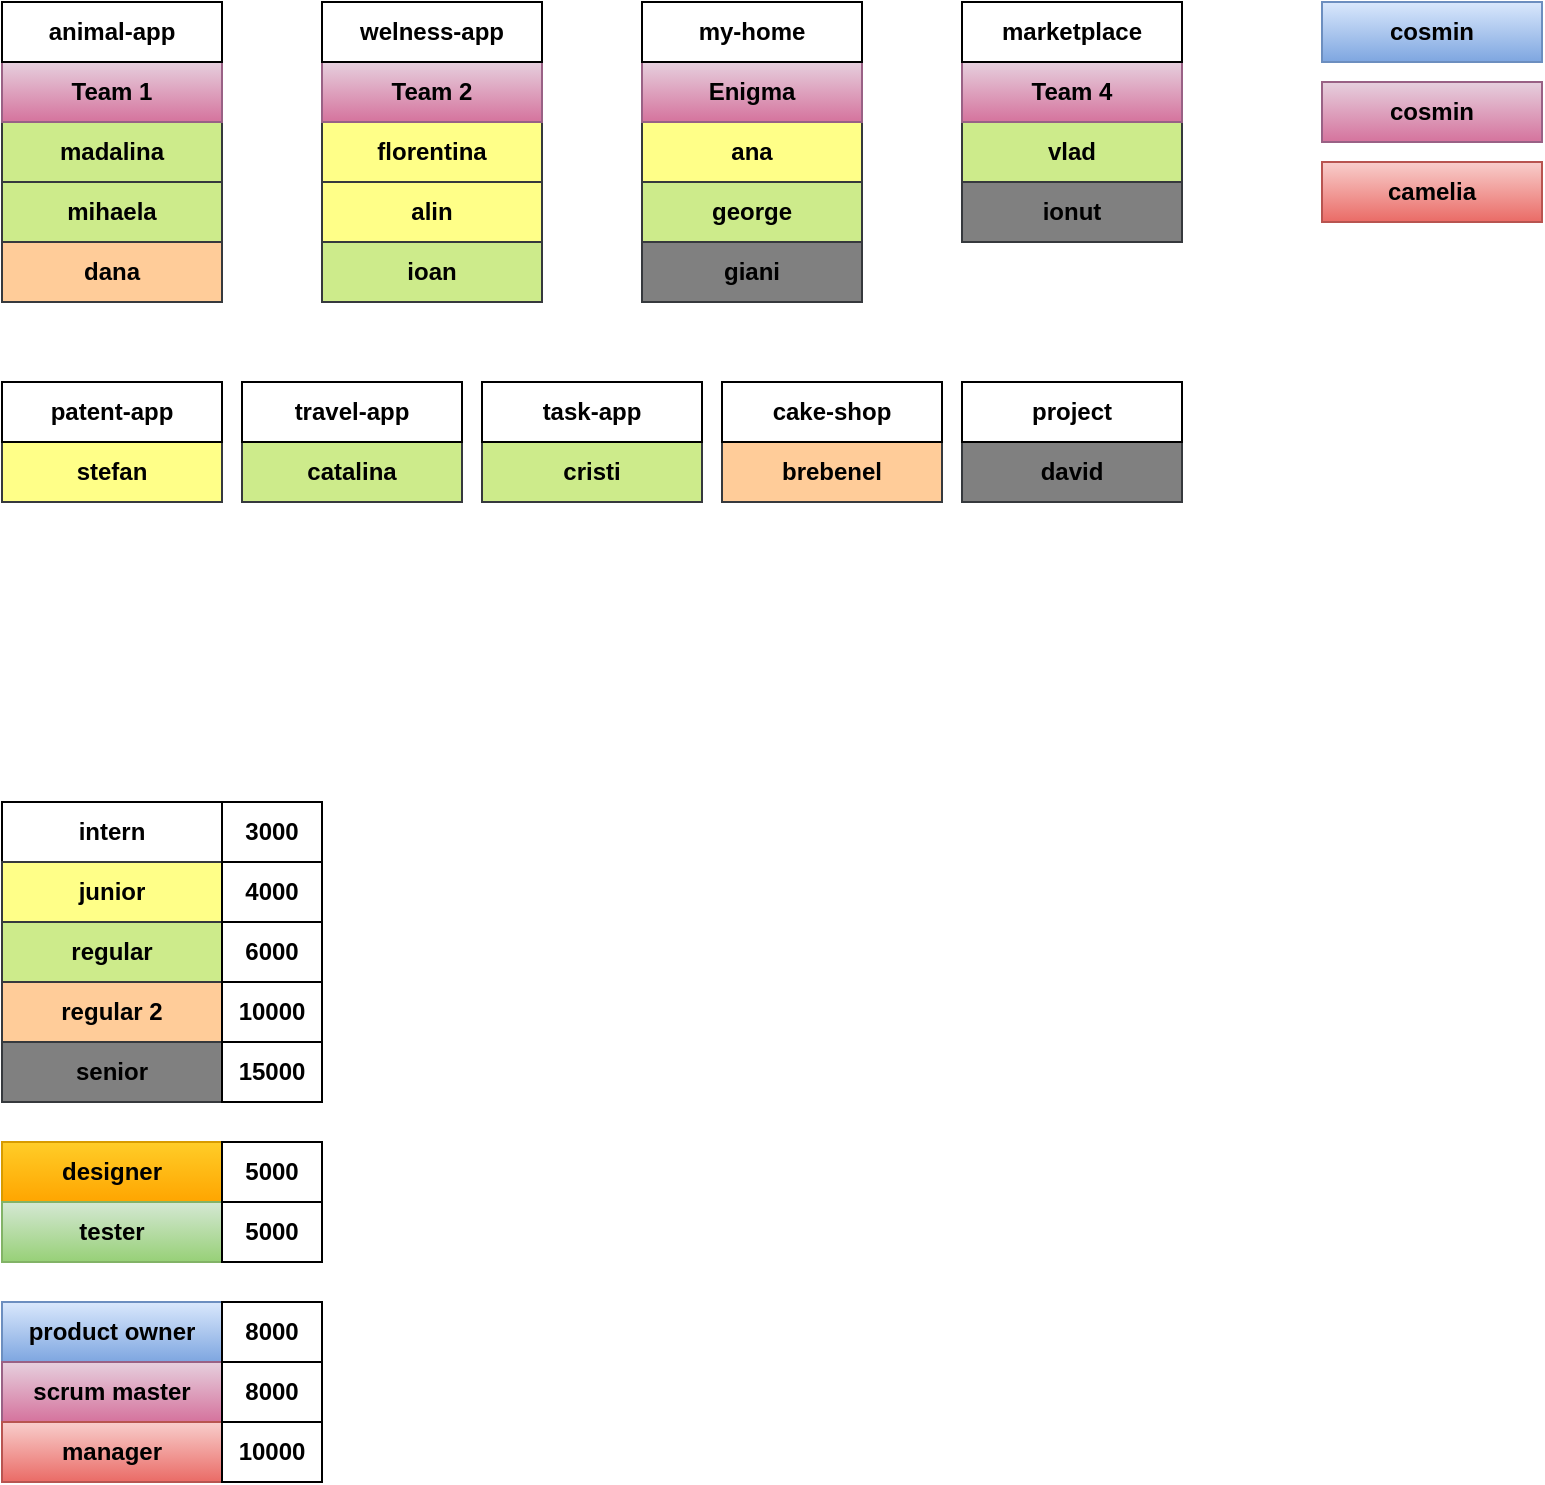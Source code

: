 <mxfile version="14.7.4" type="embed"><diagram id="mBz3AGuGxKc1HoNxblct" name="team"><mxGraphModel dx="966" dy="698" grid="1" gridSize="10" guides="1" tooltips="1" connect="1" arrows="1" fold="1" page="1" pageScale="1" pageWidth="850" pageHeight="1100" math="0" shadow="0"><root><mxCell id="0"/><mxCell id="1" parent="0"/><mxCell id="2" value="intern" style="rounded=0;whiteSpace=wrap;html=1;fontStyle=1" parent="1" vertex="1"><mxGeometry x="10" y="410" width="110" height="30" as="geometry"/></mxCell><mxCell id="3" value="junior" style="rounded=0;whiteSpace=wrap;html=1;fillColor=#ffff88;strokeColor=#36393d;fontStyle=1" parent="1" vertex="1"><mxGeometry x="10" y="440" width="110" height="30" as="geometry"/></mxCell><mxCell id="4" value="senior" style="rounded=0;whiteSpace=wrap;html=1;strokeColor=#36393d;fontStyle=1;fillColor=#808080;" parent="1" vertex="1"><mxGeometry x="10" y="530" width="110" height="30" as="geometry"/></mxCell><mxCell id="5" value="regular" style="rounded=0;whiteSpace=wrap;html=1;fillColor=#cdeb8b;strokeColor=#36393d;fontStyle=1;" parent="1" vertex="1"><mxGeometry x="10" y="470" width="110" height="30" as="geometry"/></mxCell><mxCell id="6" value="regular 2" style="rounded=0;whiteSpace=wrap;html=1;strokeColor=#36393d;fontStyle=1;fillColor=#FFCC99;" parent="1" vertex="1"><mxGeometry x="10" y="500" width="110" height="30" as="geometry"/></mxCell><mxCell id="7" value="madalina" style="rounded=0;whiteSpace=wrap;html=1;fillColor=#cdeb8b;strokeColor=#36393d;fontStyle=1;" parent="1" vertex="1"><mxGeometry x="10" y="70" width="110" height="30" as="geometry"/></mxCell><mxCell id="8" value="mihaela" style="rounded=0;whiteSpace=wrap;html=1;fillColor=#cdeb8b;strokeColor=#36393d;fontStyle=1;" parent="1" vertex="1"><mxGeometry x="10" y="100" width="110" height="30" as="geometry"/></mxCell><mxCell id="9" value="dana" style="rounded=0;whiteSpace=wrap;html=1;strokeColor=#36393d;fontStyle=1;fillColor=#FFCC99;" parent="1" vertex="1"><mxGeometry x="10" y="130" width="110" height="30" as="geometry"/></mxCell><mxCell id="10" value="florentina" style="rounded=0;whiteSpace=wrap;html=1;fillColor=#ffff88;strokeColor=#36393d;fontStyle=1" parent="1" vertex="1"><mxGeometry x="170" y="70" width="110" height="30" as="geometry"/></mxCell><mxCell id="11" value="ioan" style="rounded=0;whiteSpace=wrap;html=1;fillColor=#cdeb8b;strokeColor=#36393d;fontStyle=1;" parent="1" vertex="1"><mxGeometry x="170" y="130" width="110" height="30" as="geometry"/></mxCell><mxCell id="12" value="alin" style="rounded=0;whiteSpace=wrap;html=1;fillColor=#ffff88;strokeColor=#36393d;fontStyle=1" parent="1" vertex="1"><mxGeometry x="170" y="100" width="110" height="30" as="geometry"/></mxCell><mxCell id="13" value="giani" style="rounded=0;whiteSpace=wrap;html=1;strokeColor=#36393d;fontStyle=1;fillColor=#808080;" parent="1" vertex="1"><mxGeometry x="330" y="130" width="110" height="30" as="geometry"/></mxCell><mxCell id="14" value="george" style="rounded=0;whiteSpace=wrap;html=1;fillColor=#cdeb8b;strokeColor=#36393d;fontStyle=1;" parent="1" vertex="1"><mxGeometry x="330" y="100" width="110" height="30" as="geometry"/></mxCell><mxCell id="15" value="ana" style="rounded=0;whiteSpace=wrap;html=1;fillColor=#ffff88;strokeColor=#36393d;fontStyle=1" parent="1" vertex="1"><mxGeometry x="330" y="70" width="110" height="30" as="geometry"/></mxCell><mxCell id="16" value="ionut" style="rounded=0;whiteSpace=wrap;html=1;strokeColor=#36393d;fontStyle=1;fillColor=#808080;" parent="1" vertex="1"><mxGeometry x="490" y="100" width="110" height="30" as="geometry"/></mxCell><mxCell id="17" value="vlad" style="rounded=0;whiteSpace=wrap;html=1;fillColor=#cdeb8b;strokeColor=#36393d;fontStyle=1;" parent="1" vertex="1"><mxGeometry x="490" y="70" width="110" height="30" as="geometry"/></mxCell><mxCell id="18" value="Team 1" style="rounded=0;whiteSpace=wrap;html=1;fontStyle=1;gradientColor=#d5739d;fillColor=#e6d0de;strokeColor=#996185;" parent="1" vertex="1"><mxGeometry x="10" y="40" width="110" height="30" as="geometry"/></mxCell><mxCell id="19" value="Team 2" style="rounded=0;whiteSpace=wrap;html=1;fontStyle=1;gradientColor=#d5739d;fillColor=#e6d0de;strokeColor=#996185;" parent="1" vertex="1"><mxGeometry x="170" y="40" width="110" height="30" as="geometry"/></mxCell><mxCell id="20" value="Team 3" style="rounded=0;whiteSpace=wrap;html=1;fontStyle=1;gradientColor=#d5739d;fillColor=#e6d0de;strokeColor=#996185;" parent="1" vertex="1"><mxGeometry x="330" y="40" width="110" height="30" as="geometry"/></mxCell><mxCell id="21" value="Team 4" style="rounded=0;whiteSpace=wrap;html=1;fontStyle=1;gradientColor=#d5739d;fillColor=#e6d0de;strokeColor=#996185;" parent="1" vertex="1"><mxGeometry x="490" y="40" width="110" height="30" as="geometry"/></mxCell><mxCell id="22" value="project" style="rounded=0;whiteSpace=wrap;html=1;fontStyle=1" parent="1" vertex="1"><mxGeometry x="10" y="10" width="110" height="30" as="geometry"/></mxCell><mxCell id="23" value="project" style="rounded=0;whiteSpace=wrap;html=1;fontStyle=1" parent="1" vertex="1"><mxGeometry x="170" y="10" width="110" height="30" as="geometry"/></mxCell><mxCell id="24" value="project" style="rounded=0;whiteSpace=wrap;html=1;fontStyle=1" parent="1" vertex="1"><mxGeometry x="330" y="10" width="110" height="30" as="geometry"/></mxCell><mxCell id="25" value="project" style="rounded=0;whiteSpace=wrap;html=1;fontStyle=1" parent="1" vertex="1"><mxGeometry x="490" y="10" width="110" height="30" as="geometry"/></mxCell><mxCell id="26" value="" style="group" parent="1" vertex="1" connectable="0"><mxGeometry x="10" y="200" width="110" height="60" as="geometry"/></mxCell><mxCell id="27" value="stefan" style="rounded=0;whiteSpace=wrap;html=1;fillColor=#ffff88;strokeColor=#36393d;fontStyle=1" parent="26" vertex="1"><mxGeometry y="30" width="110" height="30" as="geometry"/></mxCell><mxCell id="28" value="project" style="rounded=0;whiteSpace=wrap;html=1;fontStyle=1" parent="26" vertex="1"><mxGeometry width="110" height="30" as="geometry"/></mxCell><mxCell id="29" value="" style="group" parent="1" vertex="1" connectable="0"><mxGeometry x="130" y="200" width="110" height="60" as="geometry"/></mxCell><mxCell id="30" value="catalina" style="rounded=0;whiteSpace=wrap;html=1;fillColor=#cdeb8b;strokeColor=#36393d;fontStyle=1;" parent="29" vertex="1"><mxGeometry y="30" width="110" height="30" as="geometry"/></mxCell><mxCell id="31" value="project" style="rounded=0;whiteSpace=wrap;html=1;fontStyle=1" parent="29" vertex="1"><mxGeometry width="110" height="30" as="geometry"/></mxCell><mxCell id="32" value="" style="group" parent="1" vertex="1" connectable="0"><mxGeometry x="250" y="200" width="110" height="60" as="geometry"/></mxCell><mxCell id="33" value="cristi" style="rounded=0;whiteSpace=wrap;html=1;fillColor=#cdeb8b;strokeColor=#36393d;fontStyle=1;" parent="32" vertex="1"><mxGeometry y="30" width="110" height="30" as="geometry"/></mxCell><mxCell id="34" value="project" style="rounded=0;whiteSpace=wrap;html=1;fontStyle=1" parent="32" vertex="1"><mxGeometry width="110" height="30" as="geometry"/></mxCell><mxCell id="35" value="" style="group" parent="1" vertex="1" connectable="0"><mxGeometry x="370" y="200" width="110" height="60" as="geometry"/></mxCell><mxCell id="36" value="brebenel" style="rounded=0;whiteSpace=wrap;html=1;strokeColor=#36393d;fontStyle=1;fillColor=#FFCC99;" parent="35" vertex="1"><mxGeometry y="30" width="110" height="30" as="geometry"/></mxCell><mxCell id="37" value="project" style="rounded=0;whiteSpace=wrap;html=1;fontStyle=1" parent="35" vertex="1"><mxGeometry width="110" height="30" as="geometry"/></mxCell><mxCell id="38" value="" style="group" parent="1" vertex="1" connectable="0"><mxGeometry x="490" y="200" width="110" height="60" as="geometry"/></mxCell><mxCell id="39" value="david" style="rounded=0;whiteSpace=wrap;html=1;strokeColor=#36393d;fontStyle=1;fillColor=#808080;" parent="38" vertex="1"><mxGeometry y="30" width="110" height="30" as="geometry"/></mxCell><mxCell id="40" value="project" style="rounded=0;whiteSpace=wrap;html=1;fontStyle=1" parent="38" vertex="1"><mxGeometry width="110" height="30" as="geometry"/></mxCell><mxCell id="41" value="3000" style="rounded=0;whiteSpace=wrap;html=1;fontStyle=1" parent="1" vertex="1"><mxGeometry x="120" y="410" width="50" height="30" as="geometry"/></mxCell><mxCell id="42" value="4000" style="rounded=0;whiteSpace=wrap;html=1;fontStyle=1" parent="1" vertex="1"><mxGeometry x="120" y="440" width="50" height="30" as="geometry"/></mxCell><mxCell id="43" value="6000" style="rounded=0;whiteSpace=wrap;html=1;fontStyle=1" parent="1" vertex="1"><mxGeometry x="120" y="470" width="50" height="30" as="geometry"/></mxCell><mxCell id="44" value="15000" style="rounded=0;whiteSpace=wrap;html=1;fontStyle=1" parent="1" vertex="1"><mxGeometry x="120" y="530" width="50" height="30" as="geometry"/></mxCell><mxCell id="45" value="10000" style="rounded=0;whiteSpace=wrap;html=1;fontStyle=1" parent="1" vertex="1"><mxGeometry x="120" y="500" width="50" height="30" as="geometry"/></mxCell><mxCell id="46" value="product owner" style="rounded=0;whiteSpace=wrap;html=1;fillColor=#dae8fc;strokeColor=#6c8ebf;fontStyle=1;gradientColor=#7ea6e0;" parent="1" vertex="1"><mxGeometry x="10" y="660" width="110" height="30" as="geometry"/></mxCell><mxCell id="48" value="8000" style="rounded=0;whiteSpace=wrap;html=1;fontStyle=1" parent="1" vertex="1"><mxGeometry x="120" y="660" width="50" height="30" as="geometry"/></mxCell><mxCell id="49" value="scrum master" style="rounded=0;whiteSpace=wrap;html=1;fillColor=#e6d0de;strokeColor=#996185;fontStyle=1;gradientColor=#d5739d;" parent="1" vertex="1"><mxGeometry x="10" y="690" width="110" height="30" as="geometry"/></mxCell><mxCell id="50" value="8000" style="rounded=0;whiteSpace=wrap;html=1;fontStyle=1" parent="1" vertex="1"><mxGeometry x="120" y="690" width="50" height="30" as="geometry"/></mxCell><mxCell id="51" value="manager" style="rounded=0;whiteSpace=wrap;html=1;fillColor=#f8cecc;strokeColor=#b85450;fontStyle=1;gradientColor=#ea6b66;" parent="1" vertex="1"><mxGeometry x="10" y="720" width="110" height="30" as="geometry"/></mxCell><mxCell id="52" value="10000" style="rounded=0;whiteSpace=wrap;html=1;fontStyle=1" parent="1" vertex="1"><mxGeometry x="120" y="720" width="50" height="30" as="geometry"/></mxCell><mxCell id="53" value="cosmin" style="rounded=0;whiteSpace=wrap;html=1;fillColor=#dae8fc;strokeColor=#6c8ebf;fontStyle=1;gradientColor=#7ea6e0;" parent="1" vertex="1"><mxGeometry x="670" y="10" width="110" height="30" as="geometry"/></mxCell><mxCell id="54" value="cosmin" style="rounded=0;whiteSpace=wrap;html=1;fillColor=#e6d0de;strokeColor=#996185;fontStyle=1;gradientColor=#d5739d;" parent="1" vertex="1"><mxGeometry x="670" y="50" width="110" height="30" as="geometry"/></mxCell><mxCell id="55" value="camelia" style="rounded=0;whiteSpace=wrap;html=1;fillColor=#f8cecc;strokeColor=#b85450;fontStyle=1;gradientColor=#ea6b66;" parent="1" vertex="1"><mxGeometry x="670" y="90" width="110" height="30" as="geometry"/></mxCell><mxCell id="56" value="designer" style="rounded=0;whiteSpace=wrap;html=1;fillColor=#ffcd28;strokeColor=#d79b00;fontStyle=1;gradientColor=#ffa500;" parent="1" vertex="1"><mxGeometry x="10" y="580" width="110" height="30" as="geometry"/></mxCell><mxCell id="57" value="5000" style="rounded=0;whiteSpace=wrap;html=1;fontStyle=1" parent="1" vertex="1"><mxGeometry x="120" y="580" width="50" height="30" as="geometry"/></mxCell><mxCell id="58" value="tester" style="rounded=0;whiteSpace=wrap;html=1;fillColor=#d5e8d4;strokeColor=#82b366;fontStyle=1;gradientColor=#97d077;" parent="1" vertex="1"><mxGeometry x="10" y="610" width="110" height="30" as="geometry"/></mxCell><mxCell id="59" value="5000" style="rounded=0;whiteSpace=wrap;html=1;fontStyle=1" parent="1" vertex="1"><mxGeometry x="120" y="610" width="50" height="30" as="geometry"/></mxCell><mxCell id="60" value="intern" style="rounded=0;whiteSpace=wrap;html=1;fontStyle=1" vertex="1" parent="1"><mxGeometry x="10" y="410" width="110" height="30" as="geometry"/></mxCell><mxCell id="61" value="junior" style="rounded=0;whiteSpace=wrap;html=1;fillColor=#ffff88;strokeColor=#36393d;fontStyle=1" vertex="1" parent="1"><mxGeometry x="10" y="440" width="110" height="30" as="geometry"/></mxCell><mxCell id="62" value="senior" style="rounded=0;whiteSpace=wrap;html=1;strokeColor=#36393d;fontStyle=1;fillColor=#808080;" vertex="1" parent="1"><mxGeometry x="10" y="530" width="110" height="30" as="geometry"/></mxCell><mxCell id="63" value="regular" style="rounded=0;whiteSpace=wrap;html=1;fillColor=#cdeb8b;strokeColor=#36393d;fontStyle=1;" vertex="1" parent="1"><mxGeometry x="10" y="470" width="110" height="30" as="geometry"/></mxCell><mxCell id="64" value="regular 2" style="rounded=0;whiteSpace=wrap;html=1;strokeColor=#36393d;fontStyle=1;fillColor=#FFCC99;" vertex="1" parent="1"><mxGeometry x="10" y="500" width="110" height="30" as="geometry"/></mxCell><mxCell id="65" value="madalina" style="rounded=0;whiteSpace=wrap;html=1;fillColor=#cdeb8b;strokeColor=#36393d;fontStyle=1;" vertex="1" parent="1"><mxGeometry x="10" y="70" width="110" height="30" as="geometry"/></mxCell><mxCell id="66" value="mihaela" style="rounded=0;whiteSpace=wrap;html=1;fillColor=#cdeb8b;strokeColor=#36393d;fontStyle=1;" vertex="1" parent="1"><mxGeometry x="10" y="100" width="110" height="30" as="geometry"/></mxCell><mxCell id="67" value="dana" style="rounded=0;whiteSpace=wrap;html=1;strokeColor=#36393d;fontStyle=1;fillColor=#FFCC99;" vertex="1" parent="1"><mxGeometry x="10" y="130" width="110" height="30" as="geometry"/></mxCell><mxCell id="68" value="florentina" style="rounded=0;whiteSpace=wrap;html=1;fillColor=#ffff88;strokeColor=#36393d;fontStyle=1" vertex="1" parent="1"><mxGeometry x="170" y="70" width="110" height="30" as="geometry"/></mxCell><mxCell id="69" value="ioan" style="rounded=0;whiteSpace=wrap;html=1;fillColor=#cdeb8b;strokeColor=#36393d;fontStyle=1;" vertex="1" parent="1"><mxGeometry x="170" y="130" width="110" height="30" as="geometry"/></mxCell><mxCell id="70" value="alin" style="rounded=0;whiteSpace=wrap;html=1;fillColor=#ffff88;strokeColor=#36393d;fontStyle=1" vertex="1" parent="1"><mxGeometry x="170" y="100" width="110" height="30" as="geometry"/></mxCell><mxCell id="71" value="giani" style="rounded=0;whiteSpace=wrap;html=1;strokeColor=#36393d;fontStyle=1;fillColor=#808080;" vertex="1" parent="1"><mxGeometry x="330" y="130" width="110" height="30" as="geometry"/></mxCell><mxCell id="72" value="george" style="rounded=0;whiteSpace=wrap;html=1;fillColor=#cdeb8b;strokeColor=#36393d;fontStyle=1;" vertex="1" parent="1"><mxGeometry x="330" y="100" width="110" height="30" as="geometry"/></mxCell><mxCell id="73" value="ana" style="rounded=0;whiteSpace=wrap;html=1;fillColor=#ffff88;strokeColor=#36393d;fontStyle=1" vertex="1" parent="1"><mxGeometry x="330" y="70" width="110" height="30" as="geometry"/></mxCell><mxCell id="74" value="ionut" style="rounded=0;whiteSpace=wrap;html=1;strokeColor=#36393d;fontStyle=1;fillColor=#808080;" vertex="1" parent="1"><mxGeometry x="490" y="100" width="110" height="30" as="geometry"/></mxCell><mxCell id="75" value="vlad" style="rounded=0;whiteSpace=wrap;html=1;fillColor=#cdeb8b;strokeColor=#36393d;fontStyle=1;" vertex="1" parent="1"><mxGeometry x="490" y="70" width="110" height="30" as="geometry"/></mxCell><mxCell id="76" value="Team 1" style="rounded=0;whiteSpace=wrap;html=1;fontStyle=1;gradientColor=#d5739d;fillColor=#e6d0de;strokeColor=#996185;" vertex="1" parent="1"><mxGeometry x="10" y="40" width="110" height="30" as="geometry"/></mxCell><mxCell id="77" value="Team 2" style="rounded=0;whiteSpace=wrap;html=1;fontStyle=1;gradientColor=#d5739d;fillColor=#e6d0de;strokeColor=#996185;" vertex="1" parent="1"><mxGeometry x="170" y="40" width="110" height="30" as="geometry"/></mxCell><mxCell id="78" value="Enigma" style="rounded=0;whiteSpace=wrap;html=1;fontStyle=1;gradientColor=#d5739d;fillColor=#e6d0de;strokeColor=#996185;" vertex="1" parent="1"><mxGeometry x="330" y="40" width="110" height="30" as="geometry"/></mxCell><mxCell id="79" value="Team 4" style="rounded=0;whiteSpace=wrap;html=1;fontStyle=1;gradientColor=#d5739d;fillColor=#e6d0de;strokeColor=#996185;" vertex="1" parent="1"><mxGeometry x="490" y="40" width="110" height="30" as="geometry"/></mxCell><mxCell id="80" value="animal-app" style="rounded=0;whiteSpace=wrap;html=1;fontStyle=1" vertex="1" parent="1"><mxGeometry x="10" y="10" width="110" height="30" as="geometry"/></mxCell><mxCell id="81" value="welness-app" style="rounded=0;whiteSpace=wrap;html=1;fontStyle=1" vertex="1" parent="1"><mxGeometry x="170" y="10" width="110" height="30" as="geometry"/></mxCell><mxCell id="82" value="my-home" style="rounded=0;whiteSpace=wrap;html=1;fontStyle=1" vertex="1" parent="1"><mxGeometry x="330" y="10" width="110" height="30" as="geometry"/></mxCell><mxCell id="83" value="marketplace" style="rounded=0;whiteSpace=wrap;html=1;fontStyle=1" vertex="1" parent="1"><mxGeometry x="490" y="10" width="110" height="30" as="geometry"/></mxCell><mxCell id="84" value="" style="group" vertex="1" connectable="0" parent="1"><mxGeometry x="10" y="200" width="110" height="60" as="geometry"/></mxCell><mxCell id="85" value="stefan" style="rounded=0;whiteSpace=wrap;html=1;fillColor=#ffff88;strokeColor=#36393d;fontStyle=1" vertex="1" parent="84"><mxGeometry y="30" width="110" height="30" as="geometry"/></mxCell><mxCell id="86" value="patent-app" style="rounded=0;whiteSpace=wrap;html=1;fontStyle=1" vertex="1" parent="84"><mxGeometry width="110" height="30" as="geometry"/></mxCell><mxCell id="87" value="" style="group" vertex="1" connectable="0" parent="1"><mxGeometry x="130" y="200" width="110" height="60" as="geometry"/></mxCell><mxCell id="88" value="catalina" style="rounded=0;whiteSpace=wrap;html=1;fillColor=#cdeb8b;strokeColor=#36393d;fontStyle=1;" vertex="1" parent="87"><mxGeometry y="30" width="110" height="30" as="geometry"/></mxCell><mxCell id="89" value="travel-app" style="rounded=0;whiteSpace=wrap;html=1;fontStyle=1" vertex="1" parent="87"><mxGeometry width="110" height="30" as="geometry"/></mxCell><mxCell id="90" value="" style="group" vertex="1" connectable="0" parent="1"><mxGeometry x="250" y="200" width="110" height="60" as="geometry"/></mxCell><mxCell id="91" value="cristi" style="rounded=0;whiteSpace=wrap;html=1;fillColor=#cdeb8b;strokeColor=#36393d;fontStyle=1;" vertex="1" parent="90"><mxGeometry y="30" width="110" height="30" as="geometry"/></mxCell><mxCell id="92" value="task-app" style="rounded=0;whiteSpace=wrap;html=1;fontStyle=1" vertex="1" parent="90"><mxGeometry width="110" height="30" as="geometry"/></mxCell><mxCell id="93" value="" style="group" vertex="1" connectable="0" parent="1"><mxGeometry x="370" y="200" width="110" height="60" as="geometry"/></mxCell><mxCell id="94" value="brebenel" style="rounded=0;whiteSpace=wrap;html=1;strokeColor=#36393d;fontStyle=1;fillColor=#FFCC99;" vertex="1" parent="93"><mxGeometry y="30" width="110" height="30" as="geometry"/></mxCell><mxCell id="95" value="cake-shop" style="rounded=0;whiteSpace=wrap;html=1;fontStyle=1" vertex="1" parent="93"><mxGeometry width="110" height="30" as="geometry"/></mxCell><mxCell id="96" value="" style="group" vertex="1" connectable="0" parent="1"><mxGeometry x="490" y="200" width="110" height="60" as="geometry"/></mxCell><mxCell id="97" value="david" style="rounded=0;whiteSpace=wrap;html=1;strokeColor=#36393d;fontStyle=1;fillColor=#808080;" vertex="1" parent="96"><mxGeometry y="30" width="110" height="30" as="geometry"/></mxCell><mxCell id="98" value="project" style="rounded=0;whiteSpace=wrap;html=1;fontStyle=1" vertex="1" parent="96"><mxGeometry width="110" height="30" as="geometry"/></mxCell><mxCell id="99" value="3000" style="rounded=0;whiteSpace=wrap;html=1;fontStyle=1" vertex="1" parent="1"><mxGeometry x="120" y="410" width="50" height="30" as="geometry"/></mxCell><mxCell id="100" value="4000" style="rounded=0;whiteSpace=wrap;html=1;fontStyle=1" vertex="1" parent="1"><mxGeometry x="120" y="440" width="50" height="30" as="geometry"/></mxCell><mxCell id="101" value="6000" style="rounded=0;whiteSpace=wrap;html=1;fontStyle=1" vertex="1" parent="1"><mxGeometry x="120" y="470" width="50" height="30" as="geometry"/></mxCell><mxCell id="102" value="15000" style="rounded=0;whiteSpace=wrap;html=1;fontStyle=1" vertex="1" parent="1"><mxGeometry x="120" y="530" width="50" height="30" as="geometry"/></mxCell><mxCell id="103" value="10000" style="rounded=0;whiteSpace=wrap;html=1;fontStyle=1" vertex="1" parent="1"><mxGeometry x="120" y="500" width="50" height="30" as="geometry"/></mxCell><mxCell id="104" value="product owner" style="rounded=0;whiteSpace=wrap;html=1;fillColor=#dae8fc;strokeColor=#6c8ebf;fontStyle=1;gradientColor=#7ea6e0;" vertex="1" parent="1"><mxGeometry x="10" y="660" width="110" height="30" as="geometry"/></mxCell><mxCell id="105" value="8000" style="rounded=0;whiteSpace=wrap;html=1;fontStyle=1" vertex="1" parent="1"><mxGeometry x="120" y="660" width="50" height="30" as="geometry"/></mxCell><mxCell id="106" value="scrum master" style="rounded=0;whiteSpace=wrap;html=1;fillColor=#e6d0de;strokeColor=#996185;fontStyle=1;gradientColor=#d5739d;" vertex="1" parent="1"><mxGeometry x="10" y="690" width="110" height="30" as="geometry"/></mxCell><mxCell id="107" value="8000" style="rounded=0;whiteSpace=wrap;html=1;fontStyle=1" vertex="1" parent="1"><mxGeometry x="120" y="690" width="50" height="30" as="geometry"/></mxCell><mxCell id="108" value="manager" style="rounded=0;whiteSpace=wrap;html=1;fillColor=#f8cecc;strokeColor=#b85450;fontStyle=1;gradientColor=#ea6b66;" vertex="1" parent="1"><mxGeometry x="10" y="720" width="110" height="30" as="geometry"/></mxCell><mxCell id="109" value="10000" style="rounded=0;whiteSpace=wrap;html=1;fontStyle=1" vertex="1" parent="1"><mxGeometry x="120" y="720" width="50" height="30" as="geometry"/></mxCell><mxCell id="110" value="cosmin" style="rounded=0;whiteSpace=wrap;html=1;fillColor=#dae8fc;strokeColor=#6c8ebf;fontStyle=1;gradientColor=#7ea6e0;" vertex="1" parent="1"><mxGeometry x="670" y="10" width="110" height="30" as="geometry"/></mxCell><mxCell id="111" value="cosmin" style="rounded=0;whiteSpace=wrap;html=1;fillColor=#e6d0de;strokeColor=#996185;fontStyle=1;gradientColor=#d5739d;" vertex="1" parent="1"><mxGeometry x="670" y="50" width="110" height="30" as="geometry"/></mxCell><mxCell id="112" value="camelia" style="rounded=0;whiteSpace=wrap;html=1;fillColor=#f8cecc;strokeColor=#b85450;fontStyle=1;gradientColor=#ea6b66;" vertex="1" parent="1"><mxGeometry x="670" y="90" width="110" height="30" as="geometry"/></mxCell><mxCell id="113" value="designer" style="rounded=0;whiteSpace=wrap;html=1;fillColor=#ffcd28;strokeColor=#d79b00;fontStyle=1;gradientColor=#ffa500;" vertex="1" parent="1"><mxGeometry x="10" y="580" width="110" height="30" as="geometry"/></mxCell><mxCell id="114" value="5000" style="rounded=0;whiteSpace=wrap;html=1;fontStyle=1" vertex="1" parent="1"><mxGeometry x="120" y="580" width="50" height="30" as="geometry"/></mxCell><mxCell id="115" value="tester" style="rounded=0;whiteSpace=wrap;html=1;fillColor=#d5e8d4;strokeColor=#82b366;fontStyle=1;gradientColor=#97d077;" vertex="1" parent="1"><mxGeometry x="10" y="610" width="110" height="30" as="geometry"/></mxCell><mxCell id="116" value="5000" style="rounded=0;whiteSpace=wrap;html=1;fontStyle=1" vertex="1" parent="1"><mxGeometry x="120" y="610" width="50" height="30" as="geometry"/></mxCell></root></mxGraphModel></diagram></mxfile>
